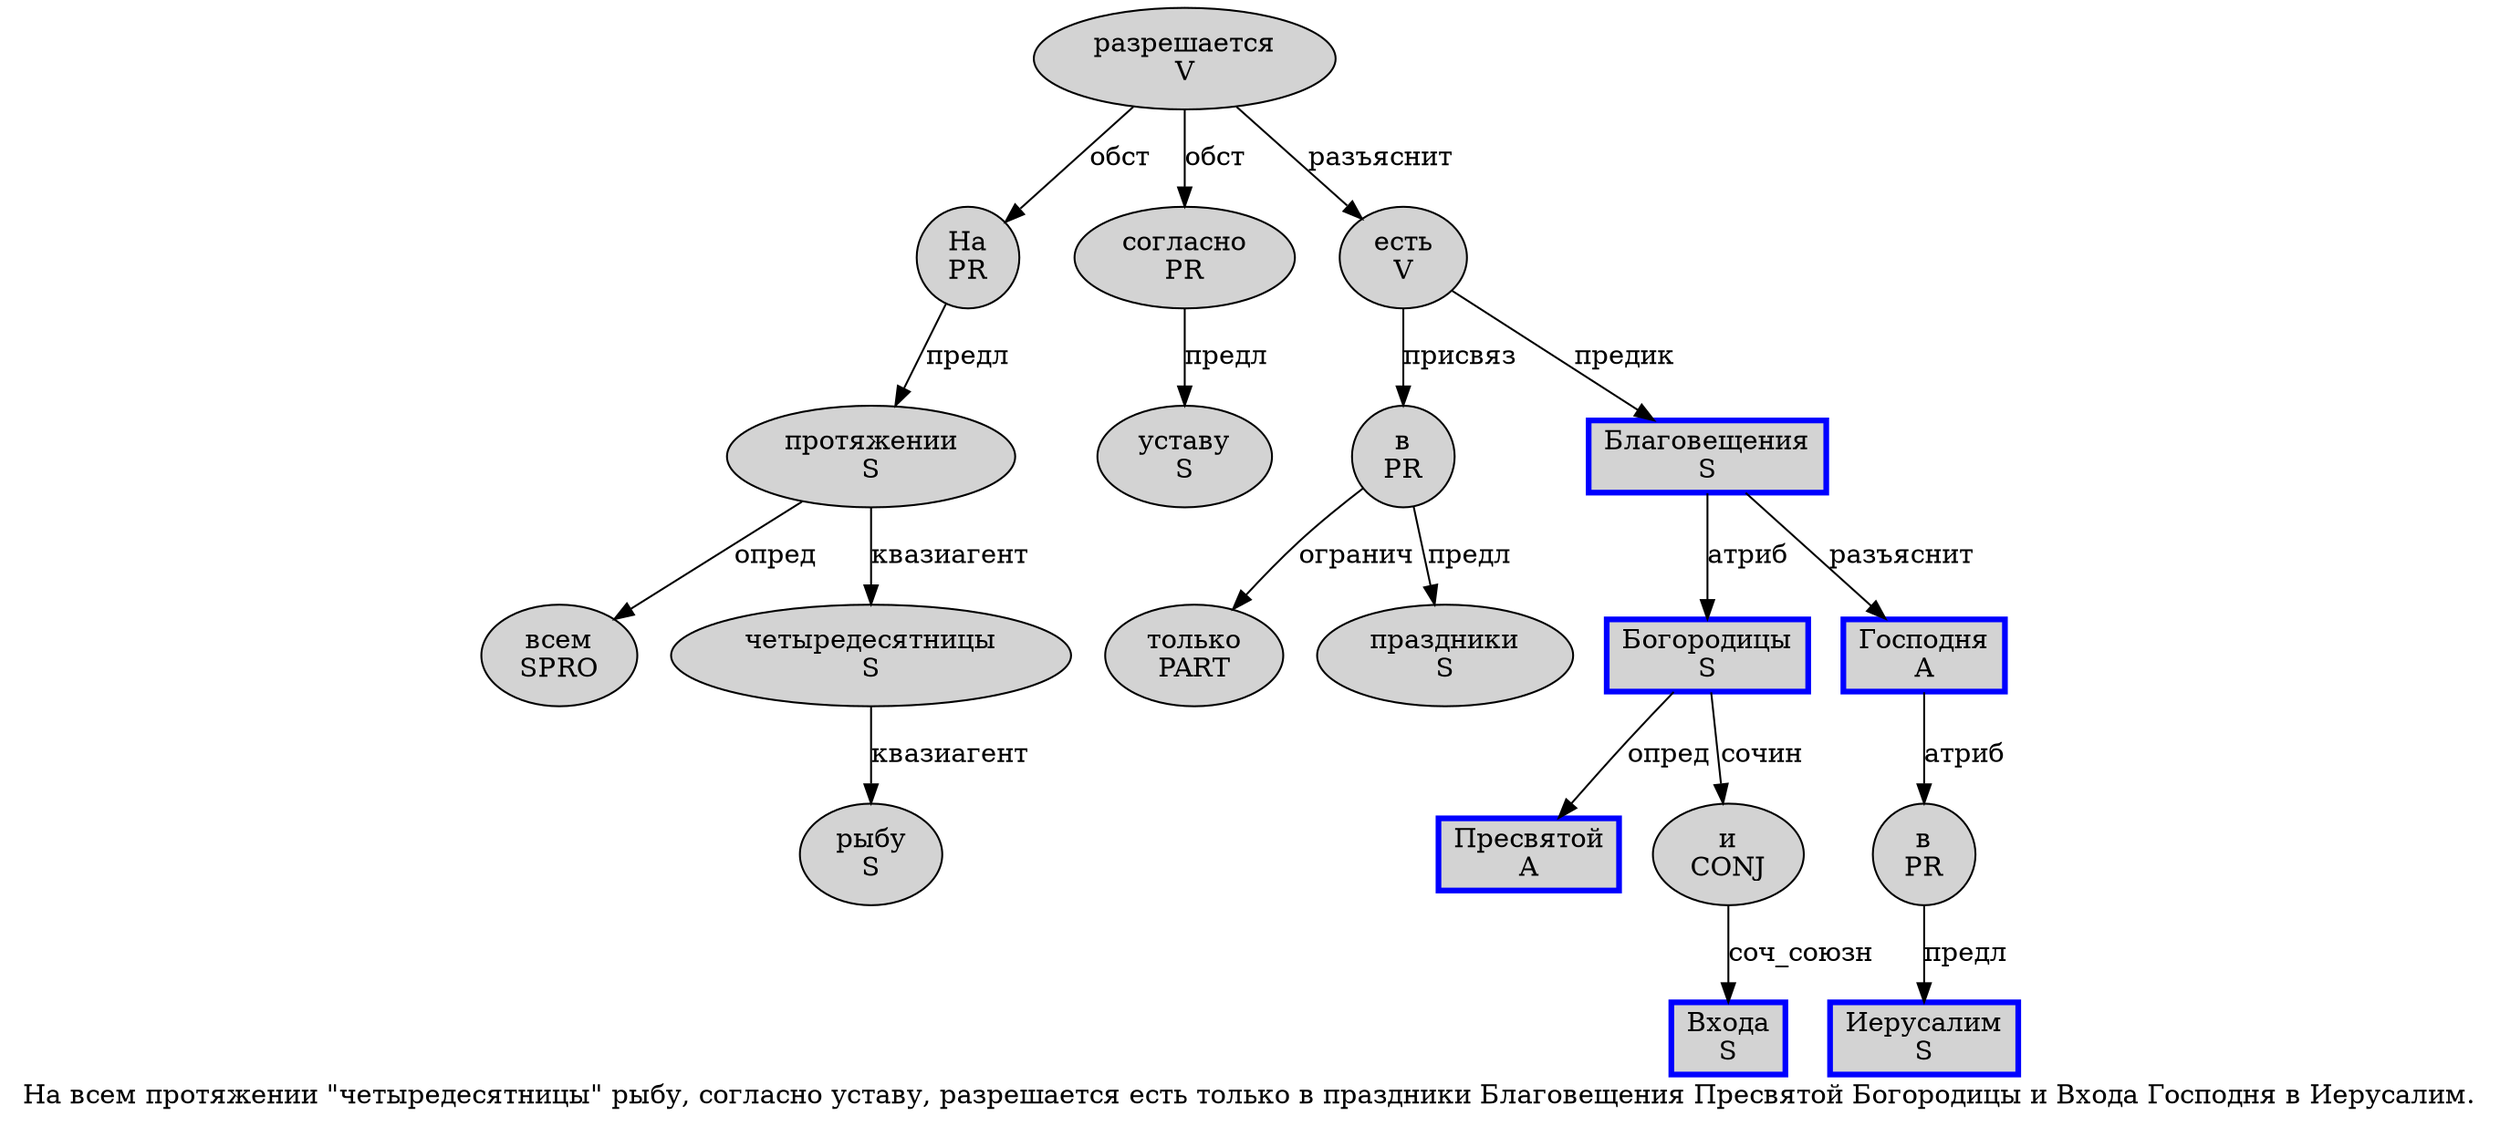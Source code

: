 digraph SENTENCE_1055 {
	graph [label="На всем протяжении \"четыредесятницы\" рыбу, согласно уставу, разрешается есть только в праздники Благовещения Пресвятой Богородицы и Входа Господня в Иерусалим."]
	node [style=filled]
		0 [label="На
PR" color="" fillcolor=lightgray penwidth=1 shape=ellipse]
		1 [label="всем
SPRO" color="" fillcolor=lightgray penwidth=1 shape=ellipse]
		2 [label="протяжении
S" color="" fillcolor=lightgray penwidth=1 shape=ellipse]
		4 [label="четыредесятницы
S" color="" fillcolor=lightgray penwidth=1 shape=ellipse]
		6 [label="рыбу
S" color="" fillcolor=lightgray penwidth=1 shape=ellipse]
		8 [label="согласно
PR" color="" fillcolor=lightgray penwidth=1 shape=ellipse]
		9 [label="уставу
S" color="" fillcolor=lightgray penwidth=1 shape=ellipse]
		11 [label="разрешается
V" color="" fillcolor=lightgray penwidth=1 shape=ellipse]
		12 [label="есть
V" color="" fillcolor=lightgray penwidth=1 shape=ellipse]
		13 [label="только
PART" color="" fillcolor=lightgray penwidth=1 shape=ellipse]
		14 [label="в
PR" color="" fillcolor=lightgray penwidth=1 shape=ellipse]
		15 [label="праздники
S" color="" fillcolor=lightgray penwidth=1 shape=ellipse]
		16 [label="Благовещения
S" color=blue fillcolor=lightgray penwidth=3 shape=box]
		17 [label="Пресвятой
A" color=blue fillcolor=lightgray penwidth=3 shape=box]
		18 [label="Богородицы
S" color=blue fillcolor=lightgray penwidth=3 shape=box]
		19 [label="и
CONJ" color="" fillcolor=lightgray penwidth=1 shape=ellipse]
		20 [label="Входа
S" color=blue fillcolor=lightgray penwidth=3 shape=box]
		21 [label="Господня
A" color=blue fillcolor=lightgray penwidth=3 shape=box]
		22 [label="в
PR" color="" fillcolor=lightgray penwidth=1 shape=ellipse]
		23 [label="Иерусалим
S" color=blue fillcolor=lightgray penwidth=3 shape=box]
			14 -> 13 [label="огранич"]
			14 -> 15 [label="предл"]
			16 -> 18 [label="атриб"]
			16 -> 21 [label="разъяснит"]
			21 -> 22 [label="атриб"]
			11 -> 0 [label="обст"]
			11 -> 8 [label="обст"]
			11 -> 12 [label="разъяснит"]
			0 -> 2 [label="предл"]
			12 -> 14 [label="присвяз"]
			12 -> 16 [label="предик"]
			18 -> 17 [label="опред"]
			18 -> 19 [label="сочин"]
			8 -> 9 [label="предл"]
			2 -> 1 [label="опред"]
			2 -> 4 [label="квазиагент"]
			4 -> 6 [label="квазиагент"]
			19 -> 20 [label="соч_союзн"]
			22 -> 23 [label="предл"]
}